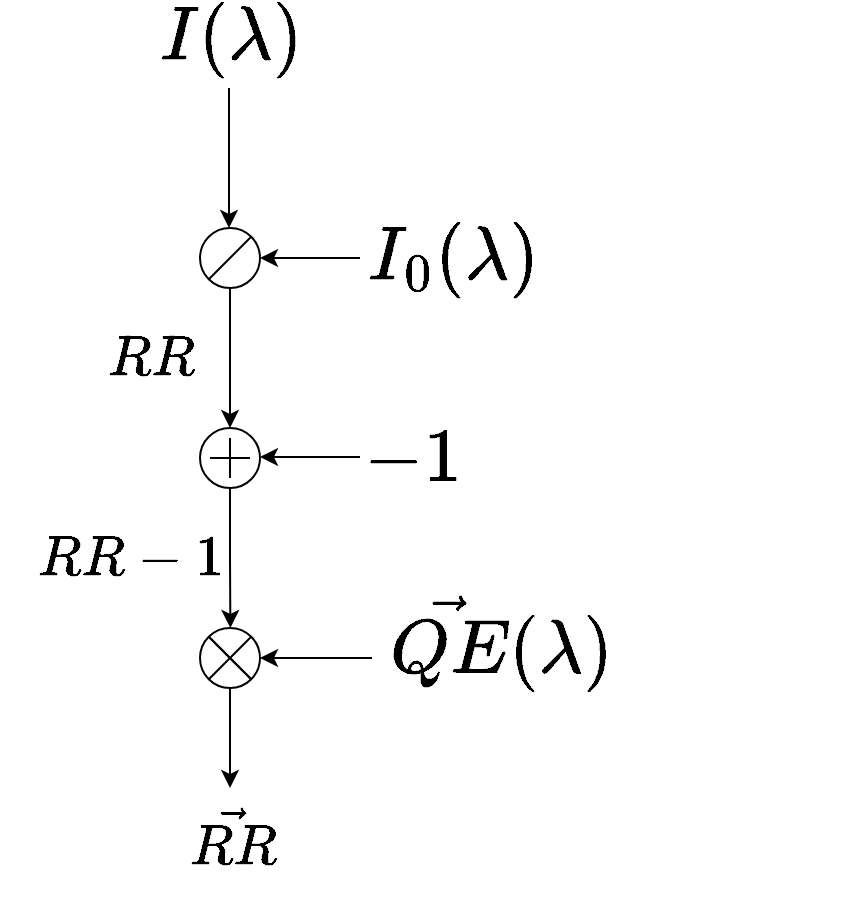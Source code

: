 <mxfile version="12.3.9" type="github" pages="1">
  <diagram id="Nkxvj2AnSda4M5apKmA2" name="Page-1">
    <mxGraphModel dx="1422" dy="794" grid="1" gridSize="10" guides="1" tooltips="1" connect="1" arrows="1" fold="1" page="1" pageScale="1" pageWidth="827" pageHeight="1169" math="1" shadow="0">
      <root>
        <mxCell id="0"/>
        <mxCell id="1" parent="0"/>
        <mxCell id="IEOjccWWth4mxjhlCz5g-6" value="" style="group" parent="1" vertex="1" connectable="0">
          <mxGeometry x="104" y="190" width="30" height="30" as="geometry"/>
        </mxCell>
        <mxCell id="IEOjccWWth4mxjhlCz5g-7" value="" style="group" parent="IEOjccWWth4mxjhlCz5g-6" vertex="1" connectable="0">
          <mxGeometry width="30" height="30" as="geometry"/>
        </mxCell>
        <mxCell id="IEOjccWWth4mxjhlCz5g-8" value="" style="group" parent="IEOjccWWth4mxjhlCz5g-7" vertex="1" connectable="0">
          <mxGeometry width="30" height="30" as="geometry"/>
        </mxCell>
        <mxCell id="IEOjccWWth4mxjhlCz5g-4" value="" style="ellipse;whiteSpace=wrap;html=1;aspect=fixed;" parent="IEOjccWWth4mxjhlCz5g-8" vertex="1">
          <mxGeometry width="30" height="30" as="geometry"/>
        </mxCell>
        <mxCell id="IEOjccWWth4mxjhlCz5g-5" value="" style="endArrow=none;html=1;" parent="IEOjccWWth4mxjhlCz5g-8" edge="1">
          <mxGeometry width="50" height="50" relative="1" as="geometry">
            <mxPoint x="4.286" y="25.714" as="sourcePoint"/>
            <mxPoint x="25.714" y="4.286" as="targetPoint"/>
          </mxGeometry>
        </mxCell>
        <mxCell id="IEOjccWWth4mxjhlCz5g-9" value="" style="endArrow=classic;html=1;" parent="1" edge="1">
          <mxGeometry width="50" height="50" relative="1" as="geometry">
            <mxPoint x="118.5" y="120" as="sourcePoint"/>
            <mxPoint x="118.5" y="190" as="targetPoint"/>
          </mxGeometry>
        </mxCell>
        <mxCell id="IEOjccWWth4mxjhlCz5g-10" value="&lt;span style=&quot;font-size: 32px ; text-align: left&quot;&gt;$$I(\lambda)$$&lt;/span&gt;" style="text;html=1;align=center;verticalAlign=middle;resizable=0;points=[];;autosize=1;" parent="1" vertex="1">
          <mxGeometry x="4" y="80" width="230" height="30" as="geometry"/>
        </mxCell>
        <mxCell id="IEOjccWWth4mxjhlCz5g-13" value="&lt;div style=&quot;text-align: left&quot;&gt;&lt;span style=&quot;font-size: 32px&quot;&gt;$$I_0(\lambda)$$&lt;/span&gt;&lt;/div&gt;" style="text;html=1;align=center;verticalAlign=middle;resizable=0;points=[];;autosize=1;" parent="1" vertex="1">
          <mxGeometry x="95" y="190" width="270" height="30" as="geometry"/>
        </mxCell>
        <mxCell id="IEOjccWWth4mxjhlCz5g-14" value="" style="endArrow=classic;html=1;entryX=1;entryY=0.5;entryDx=0;entryDy=0;" parent="1" target="IEOjccWWth4mxjhlCz5g-4" edge="1">
          <mxGeometry width="50" height="50" relative="1" as="geometry">
            <mxPoint x="184" y="205" as="sourcePoint"/>
            <mxPoint x="129" y="270" as="targetPoint"/>
          </mxGeometry>
        </mxCell>
        <mxCell id="IEOjccWWth4mxjhlCz5g-19" style="edgeStyle=orthogonalEdgeStyle;rounded=0;orthogonalLoop=1;jettySize=auto;html=1;exitX=0.5;exitY=1;exitDx=0;exitDy=0;" parent="1" source="IEOjccWWth4mxjhlCz5g-4" edge="1">
          <mxGeometry relative="1" as="geometry">
            <mxPoint x="119" y="290" as="targetPoint"/>
          </mxGeometry>
        </mxCell>
        <mxCell id="IEOjccWWth4mxjhlCz5g-37" style="edgeStyle=orthogonalEdgeStyle;rounded=0;orthogonalLoop=1;jettySize=auto;html=1;exitX=0.5;exitY=1;exitDx=0;exitDy=0;" parent="1" source="IEOjccWWth4mxjhlCz5g-21" edge="1">
          <mxGeometry relative="1" as="geometry">
            <mxPoint x="119.19" y="390" as="targetPoint"/>
          </mxGeometry>
        </mxCell>
        <mxCell id="IEOjccWWth4mxjhlCz5g-21" value="" style="ellipse;whiteSpace=wrap;html=1;aspect=fixed;" parent="1" vertex="1">
          <mxGeometry x="104" y="290" width="30" height="30" as="geometry"/>
        </mxCell>
        <mxCell id="IEOjccWWth4mxjhlCz5g-27" value="" style="group" parent="1" vertex="1" connectable="0">
          <mxGeometry x="109" y="295" width="20" height="20" as="geometry"/>
        </mxCell>
        <mxCell id="IEOjccWWth4mxjhlCz5g-22" value="" style="endArrow=none;html=1;" parent="IEOjccWWth4mxjhlCz5g-27" edge="1">
          <mxGeometry width="50" height="50" relative="1" as="geometry">
            <mxPoint y="10" as="sourcePoint"/>
            <mxPoint x="20" y="10" as="targetPoint"/>
          </mxGeometry>
        </mxCell>
        <mxCell id="IEOjccWWth4mxjhlCz5g-26" value="" style="endArrow=none;html=1;" parent="IEOjccWWth4mxjhlCz5g-27" edge="1">
          <mxGeometry width="50" height="50" relative="1" as="geometry">
            <mxPoint x="10" y="20" as="sourcePoint"/>
            <mxPoint x="10" as="targetPoint"/>
          </mxGeometry>
        </mxCell>
        <mxCell id="IEOjccWWth4mxjhlCz5g-30" value="" style="endArrow=classic;html=1;entryX=1;entryY=0.5;entryDx=0;entryDy=0;" parent="1" edge="1">
          <mxGeometry width="50" height="50" relative="1" as="geometry">
            <mxPoint x="184" y="304.5" as="sourcePoint"/>
            <mxPoint x="134" y="304.5" as="targetPoint"/>
          </mxGeometry>
        </mxCell>
        <mxCell id="IEOjccWWth4mxjhlCz5g-31" value="&lt;font style=&quot;font-size: 32px&quot;&gt;$$-1$$&lt;/font&gt;" style="text;html=1;align=center;verticalAlign=middle;resizable=0;points=[];;autosize=1;" parent="1" vertex="1">
          <mxGeometry x="150" y="290" width="120" height="30" as="geometry"/>
        </mxCell>
        <mxCell id="IEOjccWWth4mxjhlCz5g-35" value="&lt;font style=&quot;font-size: 24px&quot;&gt;$$RR$$&lt;/font&gt;" style="text;html=1;align=center;verticalAlign=middle;resizable=0;points=[];;autosize=1;" parent="1" vertex="1">
          <mxGeometry x="29" y="245" width="100" height="20" as="geometry"/>
        </mxCell>
        <mxCell id="IEOjccWWth4mxjhlCz5g-38" value="&lt;span style=&quot;font-size: 24px&quot;&gt;$$RR-1$$&lt;br&gt;&lt;/span&gt;" style="text;html=1;align=center;verticalAlign=middle;resizable=0;points=[];;autosize=1;" parent="1" vertex="1">
          <mxGeometry x="9" y="360" width="120" height="20" as="geometry"/>
        </mxCell>
        <mxCell id="IEOjccWWth4mxjhlCz5g-97" value="" style="group" parent="1" vertex="1" connectable="0">
          <mxGeometry x="104" y="390" width="30" height="30" as="geometry"/>
        </mxCell>
        <mxCell id="IEOjccWWth4mxjhlCz5g-99" value="" style="group" parent="IEOjccWWth4mxjhlCz5g-97" vertex="1" connectable="0">
          <mxGeometry width="30" height="30" as="geometry"/>
        </mxCell>
        <mxCell id="IEOjccWWth4mxjhlCz5g-100" value="" style="ellipse;whiteSpace=wrap;html=1;aspect=fixed;" parent="IEOjccWWth4mxjhlCz5g-99" vertex="1">
          <mxGeometry width="30" height="30" as="geometry"/>
        </mxCell>
        <mxCell id="IEOjccWWth4mxjhlCz5g-101" value="" style="endArrow=none;html=1;" parent="IEOjccWWth4mxjhlCz5g-99" edge="1">
          <mxGeometry width="50" height="50" relative="1" as="geometry">
            <mxPoint x="4.286" y="25.714" as="sourcePoint"/>
            <mxPoint x="25.714" y="4.286" as="targetPoint"/>
          </mxGeometry>
        </mxCell>
        <mxCell id="IEOjccWWth4mxjhlCz5g-110" value="" style="endArrow=none;html=1;fontColor=#FFFFFF;" parent="IEOjccWWth4mxjhlCz5g-99" edge="1">
          <mxGeometry width="50" height="50" relative="1" as="geometry">
            <mxPoint x="5" y="5" as="sourcePoint"/>
            <mxPoint x="25" y="25" as="targetPoint"/>
          </mxGeometry>
        </mxCell>
        <mxCell id="IEOjccWWth4mxjhlCz5g-113" value="" style="endArrow=none;html=1;" parent="IEOjccWWth4mxjhlCz5g-99" edge="1">
          <mxGeometry width="50" height="50" relative="1" as="geometry">
            <mxPoint x="4.286" y="4.286" as="sourcePoint"/>
            <mxPoint x="25.714" y="25.714" as="targetPoint"/>
          </mxGeometry>
        </mxCell>
        <mxCell id="IEOjccWWth4mxjhlCz5g-118" value="" style="endArrow=classic;html=1;fontColor=#000000;entryX=1;entryY=0.5;entryDx=0;entryDy=0;" parent="1" target="IEOjccWWth4mxjhlCz5g-100" edge="1">
          <mxGeometry width="50" height="50" relative="1" as="geometry">
            <mxPoint x="190" y="405" as="sourcePoint"/>
            <mxPoint x="240" y="355" as="targetPoint"/>
          </mxGeometry>
        </mxCell>
        <mxCell id="IEOjccWWth4mxjhlCz5g-119" value="&lt;font style=&quot;font-size: 32px&quot;&gt;$$\vec{QE}(\lambda)$$&lt;/font&gt;" style="text;html=1;align=center;verticalAlign=middle;resizable=0;points=[];;autosize=1;fontColor=#000000;" parent="1" vertex="1">
          <mxGeometry x="79" y="380" width="350" height="30" as="geometry"/>
        </mxCell>
        <mxCell id="IEOjccWWth4mxjhlCz5g-121" style="edgeStyle=orthogonalEdgeStyle;rounded=0;orthogonalLoop=1;jettySize=auto;html=1;exitX=0.5;exitY=1;exitDx=0;exitDy=0;fontColor=#000000;" parent="1" source="IEOjccWWth4mxjhlCz5g-100" edge="1">
          <mxGeometry relative="1" as="geometry">
            <mxPoint x="119" y="470" as="targetPoint"/>
          </mxGeometry>
        </mxCell>
        <mxCell id="IEOjccWWth4mxjhlCz5g-122" value="&lt;span style=&quot;font-size: 24px&quot;&gt;$$\vec{RR}$$&lt;br&gt;&lt;/span&gt;" style="text;html=1;align=center;verticalAlign=middle;resizable=0;points=[];;autosize=1;" parent="1" vertex="1">
          <mxGeometry x="40" y="500" width="160" height="20" as="geometry"/>
        </mxCell>
      </root>
    </mxGraphModel>
  </diagram>
</mxfile>
